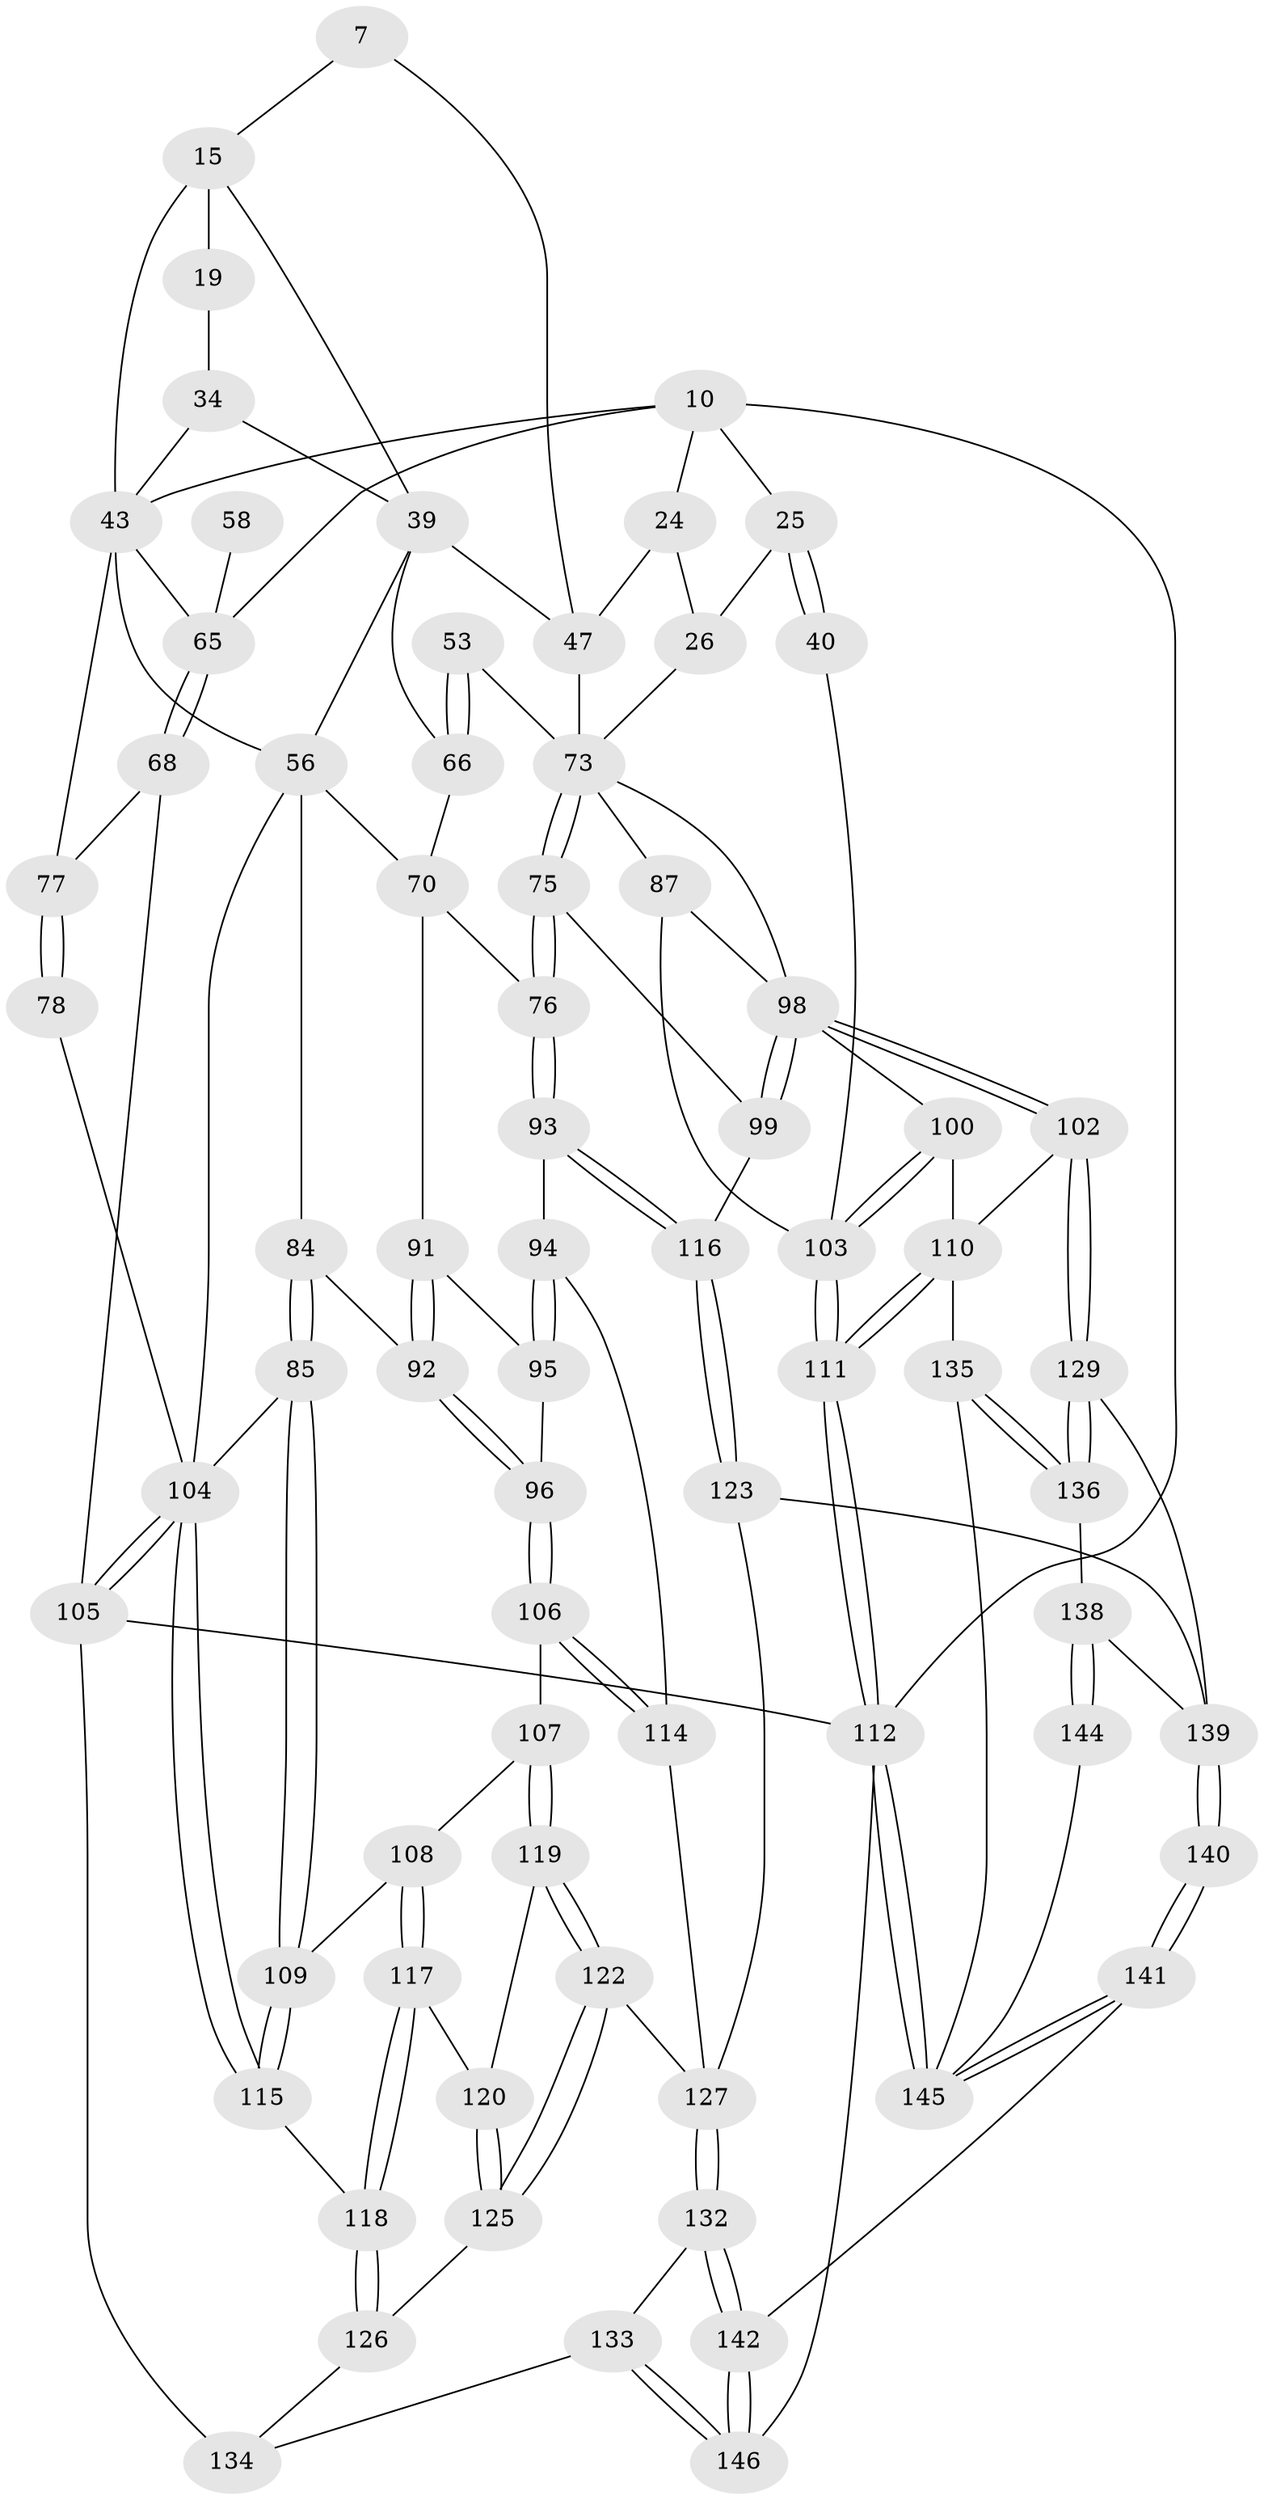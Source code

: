 // original degree distribution, {3: 0.02054794520547945, 4: 0.2534246575342466, 6: 0.2534246575342466, 5: 0.4726027397260274}
// Generated by graph-tools (version 1.1) at 2025/59/03/09/25 04:59:58]
// undirected, 73 vertices, 163 edges
graph export_dot {
graph [start="1"]
  node [color=gray90,style=filled];
  7 [pos="+0.555887578218942+0"];
  10 [pos="+0.8620848339644902+0.021632499300661922",super="+2+4"];
  15 [pos="+0.43884400643168975+0",super="+6+14"];
  19 [pos="+0.3745217899486926+0.11014789331914832",super="+16"];
  24 [pos="+0.7483540588526928+0.1903185999996948",super="+11+8"];
  25 [pos="+0.9815670591592136+0.13016046426942632",super="+22+20"];
  26 [pos="+0.8868532463361017+0.17198085016315978",super="+23"];
  34 [pos="+0.35436620449955547+0.21979078130187427",super="+27+28"];
  39 [pos="+0.4734016366381001+0.30811421492770036",super="+38+33+13"];
  40 [pos="+1+0.2190060188729764"];
  43 [pos="+0.226662575765349+0.27867863217843664",super="+42+41"];
  47 [pos="+0.7810263574339249+0.29938435995796214",super="+37+12+9"];
  53 [pos="+0.6427202612269377+0.3815558495104838"];
  56 [pos="+0.2767377326130648+0.3763160699040118",super="+55+54"];
  58 [pos="+0.09953154169372189+0.25625863617081507"];
  65 [pos="+0+0.4085444554895263",super="+62+57"];
  66 [pos="+0.6293848439847898+0.3854358055999217",super="+50+51"];
  68 [pos="+0+0.5048513029688186",super="+67"];
  70 [pos="+0.490580511193327+0.44618513816450817",super="+69"];
  73 [pos="+0.7608413069086283+0.5094501392098795",super="+52+72+71"];
  75 [pos="+0.754859689237861+0.5202960717345596"];
  76 [pos="+0.6619549531965132+0.5721864760007134"];
  77 [pos="+0.10363878597318969+0.5182239859343495",super="+60+59"];
  78 [pos="+0.12877038645757458+0.5378513199340139",super="+64"];
  84 [pos="+0.33866875942241054+0.5059068674505289"];
  85 [pos="+0.31439575168386674+0.5326038214562752"];
  87 [pos="+0.9581291596956205+0.4910966822708441",super="+74+49"];
  91 [pos="+0.4901008353607889+0.45405719636082364"];
  92 [pos="+0.4440581222108665+0.5552233885209434"];
  93 [pos="+0.6530418755437574+0.5912975465903499"];
  94 [pos="+0.6088918400588296+0.6147437920832408"];
  95 [pos="+0.5156345107080077+0.5215521986386614"];
  96 [pos="+0.4513604101126853+0.5671682096314112"];
  98 [pos="+0.916884938310417+0.7487331088324604",super="+89+88+90"];
  99 [pos="+0.8671377735440706+0.7165921242471758",super="+97"];
  100 [pos="+0.9401321218013735+0.5576555771305357"];
  102 [pos="+0.9220871748673755+0.7524344756706653"];
  103 [pos="+1+0.5794080692570638",super="+86+48"];
  104 [pos="+0.14957387647679998+0.673207807162694",super="+83+82"];
  105 [pos="+0.0928966971625093+0.7668978882945927",super="+79+80"];
  106 [pos="+0.472476947347596+0.6244271820590468"];
  107 [pos="+0.45268077979273913+0.636991103920304"];
  108 [pos="+0.358470924074081+0.6295372733655594"];
  109 [pos="+0.3255015180802732+0.5733607375074788"];
  110 [pos="+1+0.7794417087432464",super="+101"];
  111 [pos="+1+0.7795703025278646"];
  112 [pos="+1+1",super="+81"];
  114 [pos="+0.5612467283900632+0.6373304444674418",super="+113"];
  115 [pos="+0.2520243890277698+0.6713762095595822"];
  116 [pos="+0.7506722932601949+0.712339036716014"];
  117 [pos="+0.33433851409794835+0.6836609116276355"];
  118 [pos="+0.32162701025996554+0.6954133858389094"];
  119 [pos="+0.44751943427147717+0.6533188556944033"];
  120 [pos="+0.4072661536766371+0.71210125315522"];
  122 [pos="+0.4761962720291437+0.7913577432677854"];
  123 [pos="+0.685288903503527+0.8324460891242526"];
  125 [pos="+0.4089250497019654+0.733165780756456"];
  126 [pos="+0.32265784416977966+0.7788249987069582"];
  127 [pos="+0.4945430824949496+0.8468544623480132",super="+121+124"];
  129 [pos="+0.9291792075253751+0.758578957593441"];
  132 [pos="+0.4877241459453853+0.8576414240058803"];
  133 [pos="+0.36271430539583405+0.8866904748621021"];
  134 [pos="+0.3431397649745264+0.876651819157848",super="+128"];
  135 [pos="+1+0.7859701739238887"];
  136 [pos="+0.9851156926675158+0.7750134749035439"];
  138 [pos="+0.8495138120198084+0.9327054455696987",super="+137"];
  139 [pos="+0.834879640735461+0.9262270913942714",super="+131"];
  140 [pos="+0.7129024128417396+0.9603601877284633"];
  141 [pos="+0.6462602961307106+1"];
  142 [pos="+0.6422018908936239+1"];
  144 [pos="+0.8860501330104222+0.9729928813631933"];
  145 [pos="+0.8771752561746836+1",super="+143"];
  146 [pos="+0.3778621842133216+1"];
  7 -- 15;
  7 -- 47;
  10 -- 25 [weight=2];
  10 -- 112 [weight=2];
  10 -- 24 [weight=2];
  10 -- 65;
  10 -- 43;
  15 -- 19 [weight=2];
  15 -- 39;
  15 -- 43;
  19 -- 34 [weight=2];
  24 -- 47 [weight=2];
  24 -- 26;
  25 -- 26 [weight=2];
  25 -- 40 [weight=2];
  25 -- 40;
  26 -- 73;
  34 -- 39;
  34 -- 43 [weight=3];
  39 -- 47 [weight=2];
  39 -- 66;
  39 -- 56;
  40 -- 103;
  43 -- 65 [weight=2];
  43 -- 77;
  43 -- 56;
  47 -- 73 [weight=2];
  53 -- 66 [weight=2];
  53 -- 66;
  53 -- 73;
  56 -- 84;
  56 -- 104;
  56 -- 70;
  58 -- 65 [weight=3];
  65 -- 68 [weight=2];
  65 -- 68;
  66 -- 70;
  68 -- 77 [weight=2];
  68 -- 105;
  70 -- 91;
  70 -- 76;
  73 -- 75;
  73 -- 75;
  73 -- 98;
  73 -- 87 [weight=2];
  75 -- 76;
  75 -- 76;
  75 -- 99;
  76 -- 93;
  76 -- 93;
  77 -- 78 [weight=2];
  77 -- 78;
  78 -- 104 [weight=2];
  84 -- 85;
  84 -- 85;
  84 -- 92;
  85 -- 109;
  85 -- 109;
  85 -- 104;
  87 -- 103 [weight=2];
  87 -- 98;
  91 -- 92;
  91 -- 92;
  91 -- 95;
  92 -- 96;
  92 -- 96;
  93 -- 94;
  93 -- 116;
  93 -- 116;
  94 -- 95;
  94 -- 95;
  94 -- 114;
  95 -- 96;
  96 -- 106;
  96 -- 106;
  98 -- 99 [weight=2];
  98 -- 99;
  98 -- 102;
  98 -- 102;
  98 -- 100;
  99 -- 116;
  100 -- 103;
  100 -- 103;
  100 -- 110;
  102 -- 129;
  102 -- 129;
  102 -- 110;
  103 -- 111;
  103 -- 111;
  104 -- 105;
  104 -- 105;
  104 -- 115;
  104 -- 115;
  105 -- 112;
  105 -- 134 [weight=2];
  106 -- 107;
  106 -- 114;
  106 -- 114;
  107 -- 108;
  107 -- 119;
  107 -- 119;
  108 -- 109;
  108 -- 117;
  108 -- 117;
  109 -- 115;
  109 -- 115;
  110 -- 111;
  110 -- 111;
  110 -- 135;
  111 -- 112;
  111 -- 112;
  112 -- 145;
  112 -- 145;
  112 -- 146;
  114 -- 127 [weight=2];
  115 -- 118;
  116 -- 123;
  116 -- 123;
  117 -- 118;
  117 -- 118;
  117 -- 120;
  118 -- 126;
  118 -- 126;
  119 -- 120;
  119 -- 122;
  119 -- 122;
  120 -- 125;
  120 -- 125;
  122 -- 125;
  122 -- 125;
  122 -- 127;
  123 -- 139;
  123 -- 127;
  125 -- 126;
  126 -- 134;
  127 -- 132;
  127 -- 132;
  129 -- 136;
  129 -- 136;
  129 -- 139;
  132 -- 133;
  132 -- 142;
  132 -- 142;
  133 -- 134;
  133 -- 146;
  133 -- 146;
  135 -- 136;
  135 -- 136;
  135 -- 145;
  136 -- 138;
  138 -- 139;
  138 -- 144 [weight=2];
  138 -- 144;
  139 -- 140 [weight=2];
  139 -- 140;
  140 -- 141;
  140 -- 141;
  141 -- 142;
  141 -- 145;
  141 -- 145;
  142 -- 146;
  142 -- 146;
  144 -- 145;
}
